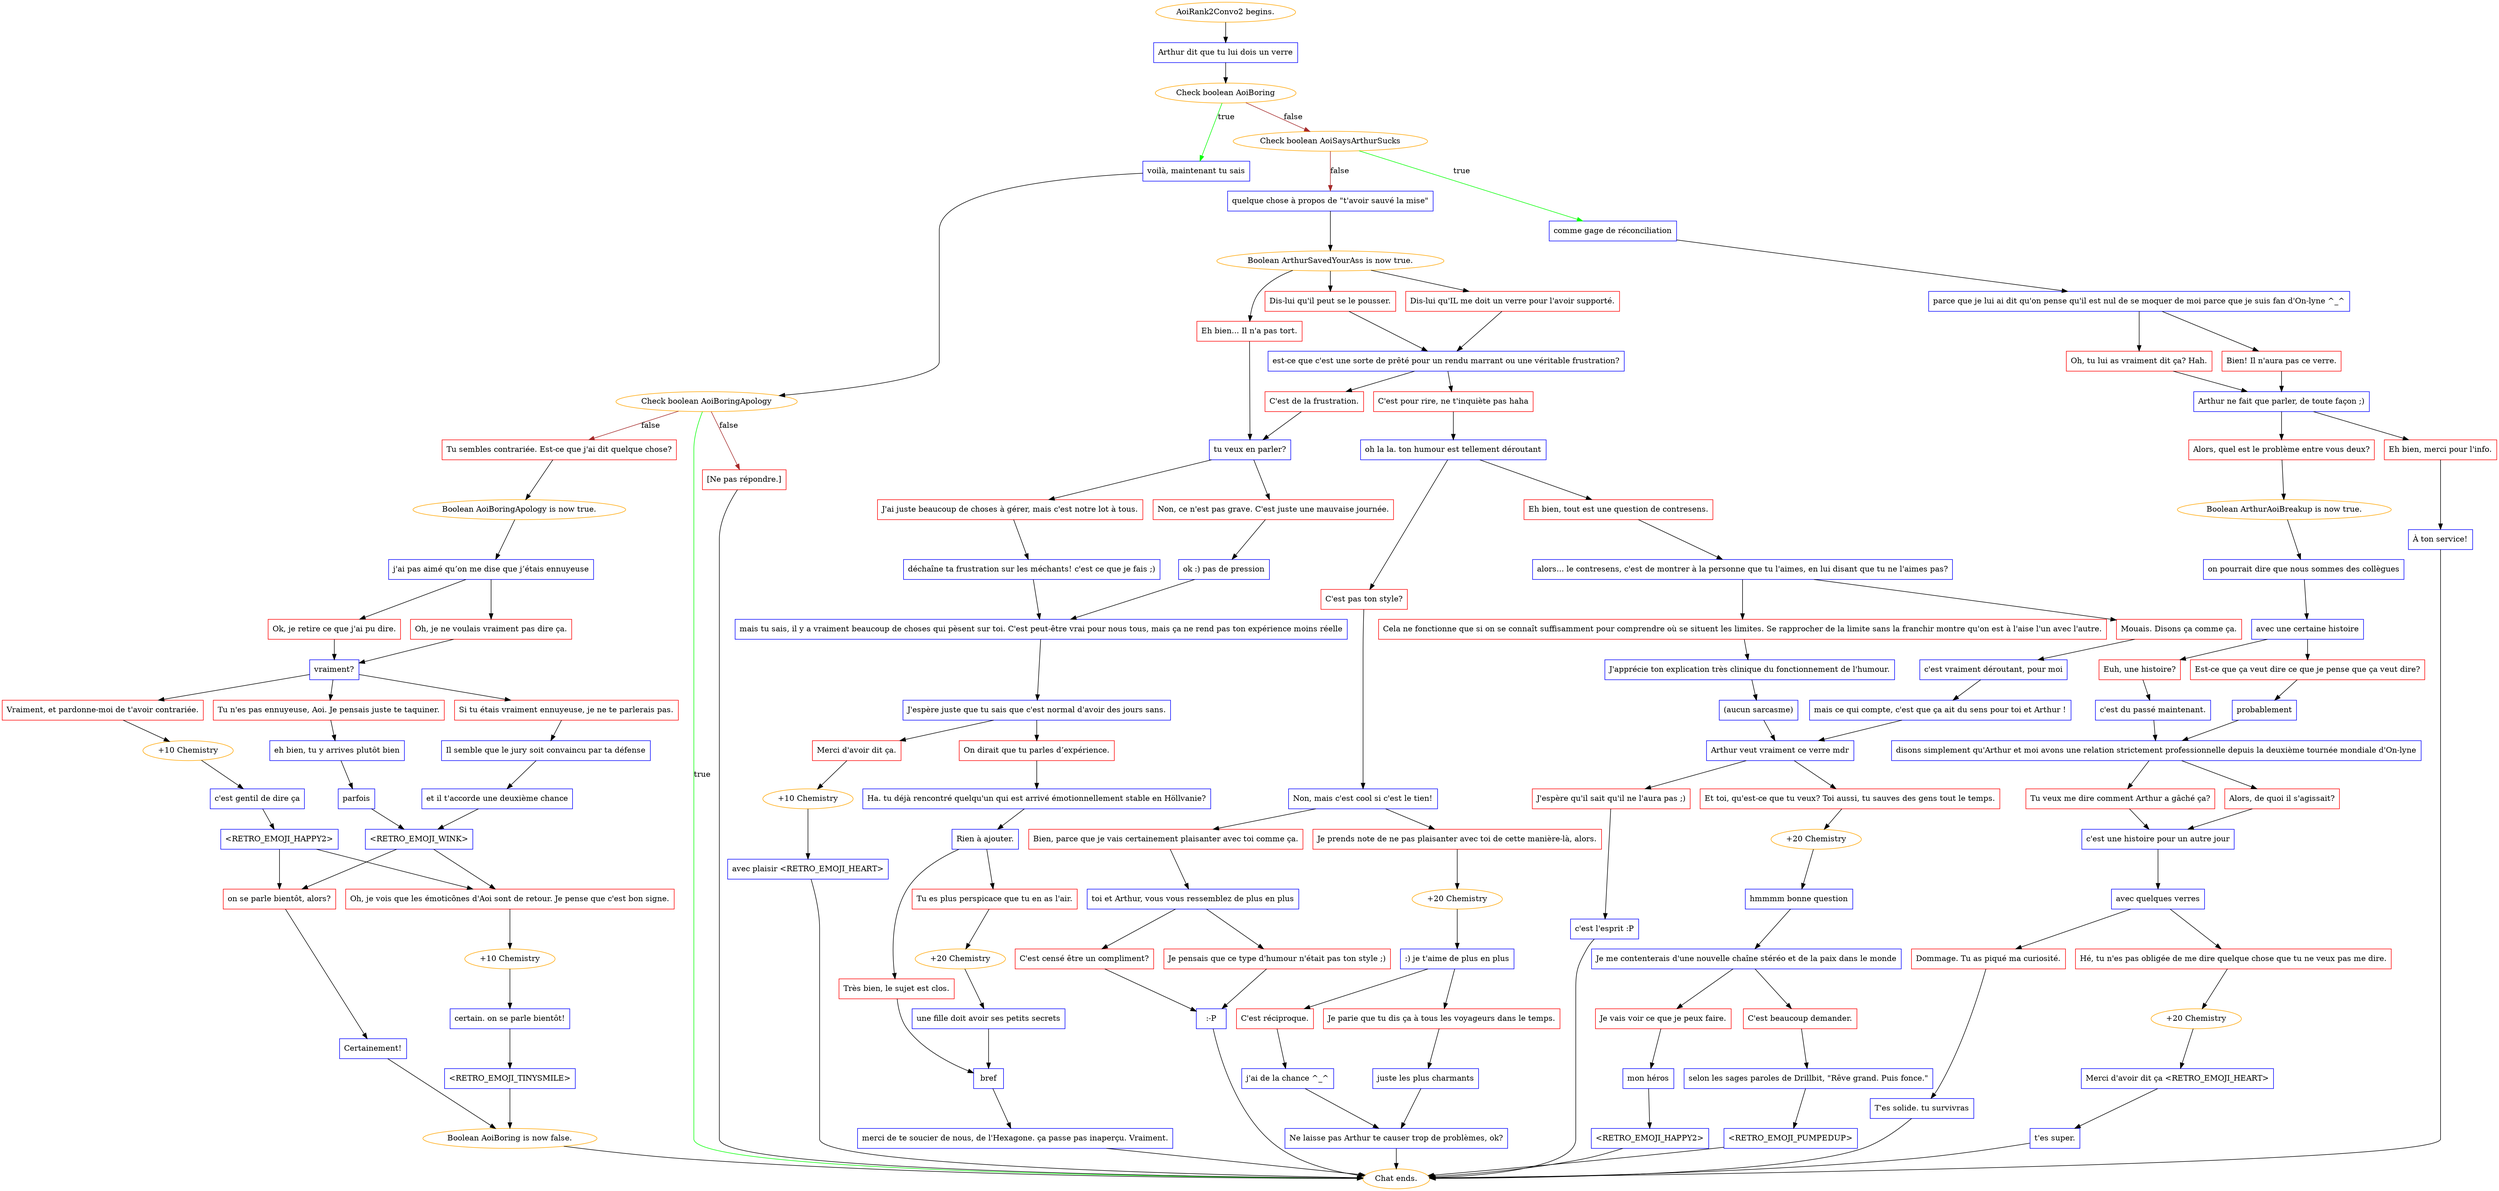 digraph {
	"AoiRank2Convo2 begins." [color=orange];
		"AoiRank2Convo2 begins." -> j1610979447;
	j1610979447 [label="Arthur dit que tu lui dois un verre",shape=box,color=blue];
		j1610979447 -> j1813516089;
	j1813516089 [label="Check boolean AoiBoring",color=orange];
		j1813516089 -> j2894272097 [label=true,color=green];
		j1813516089 -> j465871379 [label=false,color=brown];
	j2894272097 [label="voilà, maintenant tu sais",shape=box,color=blue];
		j2894272097 -> j2848214661;
	j465871379 [label="Check boolean AoiSaysArthurSucks",color=orange];
		j465871379 -> j3548046109 [label=true,color=green];
		j465871379 -> j2142382657 [label=false,color=brown];
	j2848214661 [label="Check boolean AoiBoringApology",color=orange];
		j2848214661 -> "Chat ends." [label=true,color=green];
		j2848214661 -> j3669761289 [label=false,color=brown];
		j2848214661 -> j94287996 [label=false,color=brown];
	j3548046109 [label="comme gage de réconciliation",shape=box,color=blue];
		j3548046109 -> j819580321;
	j2142382657 [label="quelque chose à propos de \"t'avoir sauvé la mise\"",shape=box,color=blue];
		j2142382657 -> j181488844;
	"Chat ends." [color=orange];
	j3669761289 [label="Tu sembles contrariée. Est-ce que j'ai dit quelque chose?",shape=box,color=red];
		j3669761289 -> j3173888125;
	j94287996 [label="[Ne pas répondre.]",shape=box,color=red];
		j94287996 -> "Chat ends.";
	j819580321 [label="parce que je lui ai dit qu'on pense qu'il est nul de se moquer de moi parce que je suis fan d'On-lyne ^_^",shape=box,color=blue];
		j819580321 -> j3477596790;
		j819580321 -> j4248159122;
	j181488844 [label="Boolean ArthurSavedYourAss is now true.",color=orange];
		j181488844 -> j463509003;
		j181488844 -> j2813664589;
		j181488844 -> j1122924973;
	j3173888125 [label="Boolean AoiBoringApology is now true.",color=orange];
		j3173888125 -> j2734491115;
	j3477596790 [label="Bien! Il n'aura pas ce verre.",shape=box,color=red];
		j3477596790 -> j3627043085;
	j4248159122 [label="Oh, tu lui as vraiment dit ça? Hah.",shape=box,color=red];
		j4248159122 -> j3627043085;
	j463509003 [label="Eh bien... Il n'a pas tort.",shape=box,color=red];
		j463509003 -> j182535405;
	j2813664589 [label="Dis-lui qu'il peut se le pousser.",shape=box,color=red];
		j2813664589 -> j1770840683;
	j1122924973 [label="Dis-lui qu'IL me doit un verre pour l'avoir supporté.",shape=box,color=red];
		j1122924973 -> j1770840683;
	j2734491115 [label="j'ai pas aimé qu’on me dise que j’étais ennuyeuse",shape=box,color=blue];
		j2734491115 -> j866159528;
		j2734491115 -> j1331927489;
	j3627043085 [label="Arthur ne fait que parler, de toute façon ;)",shape=box,color=blue];
		j3627043085 -> j3892783539;
		j3627043085 -> j2905716113;
	j182535405 [label="tu veux en parler?",shape=box,color=blue];
		j182535405 -> j3231711006;
		j182535405 -> j2489589489;
	j1770840683 [label="est-ce que c'est une sorte de prêté pour un rendu marrant ou une véritable frustration?",shape=box,color=blue];
		j1770840683 -> j794318017;
		j1770840683 -> j1726222278;
	j866159528 [label="Oh, je ne voulais vraiment pas dire ça.",shape=box,color=red];
		j866159528 -> j7381430;
	j1331927489 [label="Ok, je retire ce que j'ai pu dire.",shape=box,color=red];
		j1331927489 -> j7381430;
	j3892783539 [label="Eh bien, merci pour l'info.",shape=box,color=red];
		j3892783539 -> j3534706688;
	j2905716113 [label="Alors, quel est le problème entre vous deux?",shape=box,color=red];
		j2905716113 -> j3376496501;
	j3231711006 [label="Non, ce n'est pas grave. C'est juste une mauvaise journée.",shape=box,color=red];
		j3231711006 -> j3418779436;
	j2489589489 [label="J'ai juste beaucoup de choses à gérer, mais c'est notre lot à tous.",shape=box,color=red];
		j2489589489 -> j3739328200;
	j794318017 [label="C'est de la frustration.",shape=box,color=red];
		j794318017 -> j182535405;
	j1726222278 [label="C'est pour rire, ne t'inquiète pas haha",shape=box,color=red];
		j1726222278 -> j3960974092;
	j7381430 [label="vraiment?",shape=box,color=blue];
		j7381430 -> j963416860;
		j7381430 -> j3600482165;
		j7381430 -> j1988951551;
	j3534706688 [label="À ton service!",shape=box,color=blue];
		j3534706688 -> "Chat ends.";
	j3376496501 [label="Boolean ArthurAoiBreakup is now true.",color=orange];
		j3376496501 -> j1110589618;
	j3418779436 [label="ok :) pas de pression",shape=box,color=blue];
		j3418779436 -> j3879926999;
	j3739328200 [label="déchaîne ta frustration sur les méchants! c'est ce que je fais ;)",shape=box,color=blue];
		j3739328200 -> j3879926999;
	j3960974092 [label="oh la la. ton humour est tellement déroutant",shape=box,color=blue];
		j3960974092 -> j4187954461;
		j3960974092 -> j3936567017;
	j963416860 [label="Vraiment, et pardonne-moi de t'avoir contrariée.",shape=box,color=red];
		j963416860 -> j4244035005;
	j3600482165 [label="Tu n'es pas ennuyeuse, Aoi. Je pensais juste te taquiner.",shape=box,color=red];
		j3600482165 -> j2484311502;
	j1988951551 [label="Si tu étais vraiment ennuyeuse, je ne te parlerais pas.",shape=box,color=red];
		j1988951551 -> j3390133160;
	j1110589618 [label="on pourrait dire que nous sommes des collègues",shape=box,color=blue];
		j1110589618 -> j2116504679;
	j3879926999 [label="mais tu sais, il y a vraiment beaucoup de choses qui pèsent sur toi. C'est peut-être vrai pour nous tous, mais ça ne rend pas ton expérience moins réelle",shape=box,color=blue];
		j3879926999 -> j58806784;
	j4187954461 [label="C'est pas ton style?",shape=box,color=red];
		j4187954461 -> j1203511367;
	j3936567017 [label="Eh bien, tout est une question de contresens.",shape=box,color=red];
		j3936567017 -> j2944412706;
	j4244035005 [label="+10 Chemistry",color=orange];
		j4244035005 -> j3629834236;
	j2484311502 [label="eh bien, tu y arrives plutôt bien",shape=box,color=blue];
		j2484311502 -> j3075972601;
	j3390133160 [label="Il semble que le jury soit convaincu par ta défense",shape=box,color=blue];
		j3390133160 -> j679654434;
	j2116504679 [label="avec une certaine histoire",shape=box,color=blue];
		j2116504679 -> j3155517022;
		j2116504679 -> j1661036175;
	j58806784 [label="J'espère juste que tu sais que c'est normal d'avoir des jours sans.",shape=box,color=blue];
		j58806784 -> j799770944;
		j58806784 -> j2706736137;
	j1203511367 [label="Non, mais c'est cool si c'est le tien!",shape=box,color=blue];
		j1203511367 -> j844624651;
		j1203511367 -> j3855941576;
	j2944412706 [label="alors... le contresens, c'est de montrer à la personne que tu l'aimes, en lui disant que tu ne l'aimes pas?",shape=box,color=blue];
		j2944412706 -> j3505073525;
		j2944412706 -> j1621517237;
	j3629834236 [label="c'est gentil de dire ça",shape=box,color=blue];
		j3629834236 -> j915643679;
	j3075972601 [label="parfois",shape=box,color=blue];
		j3075972601 -> j242158032;
	j679654434 [label="et il t'accorde une deuxième chance",shape=box,color=blue];
		j679654434 -> j242158032;
	j3155517022 [label="Est-ce que ça veut dire ce que je pense que ça veut dire?",shape=box,color=red];
		j3155517022 -> j2088697135;
	j1661036175 [label="Euh, une histoire?",shape=box,color=red];
		j1661036175 -> j564045841;
	j799770944 [label="Merci d'avoir dit ça.",shape=box,color=red];
		j799770944 -> j3763666904;
	j2706736137 [label="On dirait que tu parles d’expérience.",shape=box,color=red];
		j2706736137 -> j301078852;
	j844624651 [label="Je prends note de ne pas plaisanter avec toi de cette manière-là, alors.",shape=box,color=red];
		j844624651 -> j2057635443;
	j3855941576 [label="Bien, parce que je vais certainement plaisanter avec toi comme ça.",shape=box,color=red];
		j3855941576 -> j1925663554;
	j3505073525 [label="Cela ne fonctionne que si on se connaît suffisamment pour comprendre où se situent les limites. Se rapprocher de la limite sans la franchir montre qu'on est à l'aise l'un avec l'autre.",shape=box,color=red];
		j3505073525 -> j23248384;
	j1621517237 [label="Mouais. Disons ça comme ça.",shape=box,color=red];
		j1621517237 -> j3563190020;
	j915643679 [label="<RETRO_EMOJI_HAPPY2>",shape=box,color=blue];
		j915643679 -> j3294348292;
		j915643679 -> j3654960807;
	j242158032 [label="<RETRO_EMOJI_WINK>",shape=box,color=blue];
		j242158032 -> j3294348292;
		j242158032 -> j3654960807;
	j2088697135 [label="probablement",shape=box,color=blue];
		j2088697135 -> j224100450;
	j564045841 [label="c'est du passé maintenant.",shape=box,color=blue];
		j564045841 -> j224100450;
	j3763666904 [label="+10 Chemistry",color=orange];
		j3763666904 -> j404757888;
	j301078852 [label="Ha. tu déjà rencontré quelqu'un qui est arrivé émotionnellement stable en Höllvanie?",shape=box,color=blue];
		j301078852 -> j3071522889;
	j2057635443 [label="+20 Chemistry",color=orange];
		j2057635443 -> j726480764;
	j1925663554 [label="toi et Arthur, vous vous ressemblez de plus en plus",shape=box,color=blue];
		j1925663554 -> j2971097457;
		j1925663554 -> j3500117733;
	j23248384 [label="J'apprécie ton explication très clinique du fonctionnement de l'humour.",shape=box,color=blue];
		j23248384 -> j3958768699;
	j3563190020 [label="c'est vraiment déroutant, pour moi",shape=box,color=blue];
		j3563190020 -> j600358792;
	j3294348292 [label="on se parle bientôt, alors?",shape=box,color=red];
		j3294348292 -> j2990682175;
	j3654960807 [label="Oh, je vois que les émoticônes d'Aoi sont de retour. Je pense que c'est bon signe.",shape=box,color=red];
		j3654960807 -> j4280077638;
	j224100450 [label="disons simplement qu'Arthur et moi avons une relation strictement professionnelle depuis la deuxième tournée mondiale d'On-lyne",shape=box,color=blue];
		j224100450 -> j3397232622;
		j224100450 -> j2567779817;
	j404757888 [label="avec plaisir <RETRO_EMOJI_HEART>",shape=box,color=blue];
		j404757888 -> "Chat ends.";
	j3071522889 [label="Rien à ajouter.",shape=box,color=blue];
		j3071522889 -> j362276958;
		j3071522889 -> j2209594085;
	j726480764 [label=":) je t'aime de plus en plus",shape=box,color=blue];
		j726480764 -> j3868520087;
		j726480764 -> j3674224058;
	j2971097457 [label="C'est censé être un compliment?",shape=box,color=red];
		j2971097457 -> j3282717222;
	j3500117733 [label="Je pensais que ce type d'humour n'était pas ton style ;)",shape=box,color=red];
		j3500117733 -> j3282717222;
	j3958768699 [label="(aucun sarcasme)",shape=box,color=blue];
		j3958768699 -> j2002499096;
	j600358792 [label="mais ce qui compte, c'est que ça ait du sens pour toi et Arthur !",shape=box,color=blue];
		j600358792 -> j2002499096;
	j2990682175 [label="Certainement!",shape=box,color=blue];
		j2990682175 -> j1984221796;
	j4280077638 [label="+10 Chemistry",color=orange];
		j4280077638 -> j330769956;
	j3397232622 [label="Alors, de quoi il s'agissait?",shape=box,color=red];
		j3397232622 -> j3533117540;
	j2567779817 [label="Tu veux me dire comment Arthur a gâché ça?",shape=box,color=red];
		j2567779817 -> j3533117540;
	j362276958 [label="Tu es plus perspicace que tu en as l'air.",shape=box,color=red];
		j362276958 -> j1577841577;
	j2209594085 [label="Très bien, le sujet est clos.",shape=box,color=red];
		j2209594085 -> j636541745;
	j3868520087 [label="C'est réciproque.",shape=box,color=red];
		j3868520087 -> j1929894453;
	j3674224058 [label="Je parie que tu dis ça à tous les voyageurs dans le temps.",shape=box,color=red];
		j3674224058 -> j297734057;
	j3282717222 [label=":-P",shape=box,color=blue];
		j3282717222 -> "Chat ends.";
	j2002499096 [label="Arthur veut vraiment ce verre mdr",shape=box,color=blue];
		j2002499096 -> j2611136613;
		j2002499096 -> j3104534399;
	j1984221796 [label="Boolean AoiBoring is now false.",color=orange];
		j1984221796 -> "Chat ends.";
	j330769956 [label="certain. on se parle bientôt!",shape=box,color=blue];
		j330769956 -> j3248434141;
	j3533117540 [label="c'est une histoire pour un autre jour",shape=box,color=blue];
		j3533117540 -> j3639176489;
	j1577841577 [label="+20 Chemistry",color=orange];
		j1577841577 -> j3660457969;
	j636541745 [label="bref",shape=box,color=blue];
		j636541745 -> j936798214;
	j1929894453 [label="j'ai de la chance ^_^",shape=box,color=blue];
		j1929894453 -> j2440397936;
	j297734057 [label="juste les plus charmants",shape=box,color=blue];
		j297734057 -> j2440397936;
	j2611136613 [label="J'espère qu'il sait qu'il ne l'aura pas ;)",shape=box,color=red];
		j2611136613 -> j4289967829;
	j3104534399 [label="Et toi, qu'est-ce que tu veux? Toi aussi, tu sauves des gens tout le temps.",shape=box,color=red];
		j3104534399 -> j935045935;
	j3248434141 [label="<RETRO_EMOJI_TINYSMILE>",shape=box,color=blue];
		j3248434141 -> j1984221796;
	j3639176489 [label="avec quelques verres",shape=box,color=blue];
		j3639176489 -> j1615069924;
		j3639176489 -> j3786368037;
	j3660457969 [label="une fille doit avoir ses petits secrets",shape=box,color=blue];
		j3660457969 -> j636541745;
	j936798214 [label="merci de te soucier de nous, de l'Hexagone. ça passe pas inaperçu. Vraiment.",shape=box,color=blue];
		j936798214 -> "Chat ends.";
	j2440397936 [label="Ne laisse pas Arthur te causer trop de problèmes, ok?",shape=box,color=blue];
		j2440397936 -> "Chat ends.";
	j4289967829 [label="c'est l'esprit :P",shape=box,color=blue];
		j4289967829 -> "Chat ends.";
	j935045935 [label="+20 Chemistry",color=orange];
		j935045935 -> j4050187265;
	j1615069924 [label="Hé, tu n'es pas obligée de me dire quelque chose que tu ne veux pas me dire.",shape=box,color=red];
		j1615069924 -> j1069087855;
	j3786368037 [label="Dommage. Tu as piqué ma curiosité.",shape=box,color=red];
		j3786368037 -> j766039379;
	j4050187265 [label="hmmmm bonne question",shape=box,color=blue];
		j4050187265 -> j2590400777;
	j1069087855 [label="+20 Chemistry",color=orange];
		j1069087855 -> j2303215275;
	j766039379 [label="T'es solide. tu survivras",shape=box,color=blue];
		j766039379 -> "Chat ends.";
	j2590400777 [label="Je me contenterais d'une nouvelle chaîne stéréo et de la paix dans le monde",shape=box,color=blue];
		j2590400777 -> j3647236048;
		j2590400777 -> j1075237390;
	j2303215275 [label="Merci d'avoir dit ça <RETRO_EMOJI_HEART>",shape=box,color=blue];
		j2303215275 -> j753965806;
	j3647236048 [label="Je vais voir ce que je peux faire.",shape=box,color=red];
		j3647236048 -> j3096144532;
	j1075237390 [label="C'est beaucoup demander.",shape=box,color=red];
		j1075237390 -> j4059990155;
	j753965806 [label="t'es super.",shape=box,color=blue];
		j753965806 -> "Chat ends.";
	j3096144532 [label="mon héros",shape=box,color=blue];
		j3096144532 -> j2682020255;
	j4059990155 [label="selon les sages paroles de Drillbit, \"Rêve grand. Puis fonce.\"",shape=box,color=blue];
		j4059990155 -> j2705132100;
	j2682020255 [label="<RETRO_EMOJI_HAPPY2>",shape=box,color=blue];
		j2682020255 -> "Chat ends.";
	j2705132100 [label="<RETRO_EMOJI_PUMPEDUP>",shape=box,color=blue];
		j2705132100 -> "Chat ends.";
}